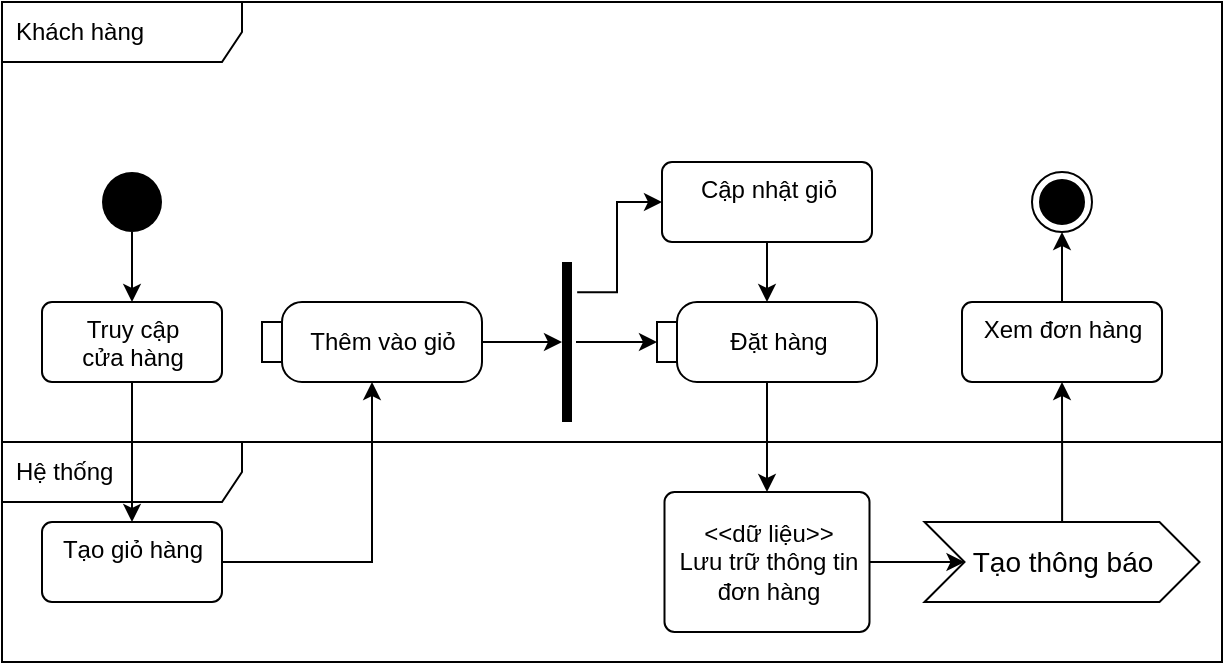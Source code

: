 <mxfile version="19.0.3" type="device"><diagram id="thpybB8SWdX_M1U9i28Z" name="Page-1"><mxGraphModel dx="943" dy="614" grid="1" gridSize="10" guides="1" tooltips="1" connect="1" arrows="1" fold="1" page="1" pageScale="1" pageWidth="827" pageHeight="1169" math="0" shadow="0"><root><mxCell id="0"/><mxCell id="1" parent="0"/><mxCell id="6Jexf3tjUWpMqnjfPMMu-4" value="Hệ thống" style="shape=umlFrame;whiteSpace=wrap;html=1;width=120;height=30;boundedLbl=1;verticalAlign=middle;align=left;spacingLeft=5;" parent="1" vertex="1"><mxGeometry x="70" y="260" width="610" height="110" as="geometry"/></mxCell><mxCell id="6Jexf3tjUWpMqnjfPMMu-3" value="Khách hàng" style="shape=umlFrame;whiteSpace=wrap;html=1;width=120;height=30;boundedLbl=1;verticalAlign=middle;align=left;spacingLeft=5;" parent="1" vertex="1"><mxGeometry x="70" y="40" width="610" height="220" as="geometry"/></mxCell><mxCell id="I8d7OpIrMS78GjrgncVJ-1" style="edgeStyle=orthogonalEdgeStyle;rounded=0;orthogonalLoop=1;jettySize=auto;html=1;" edge="1" parent="1" source="6Jexf3tjUWpMqnjfPMMu-1" target="6Jexf3tjUWpMqnjfPMMu-2"><mxGeometry relative="1" as="geometry"/></mxCell><mxCell id="6Jexf3tjUWpMqnjfPMMu-1" value="" style="ellipse;fillColor=#000000;strokeColor=none;" parent="1" vertex="1"><mxGeometry x="120" y="125" width="30" height="30" as="geometry"/></mxCell><mxCell id="6Jexf3tjUWpMqnjfPMMu-22" style="edgeStyle=orthogonalEdgeStyle;rounded=0;orthogonalLoop=1;jettySize=auto;html=1;entryX=0.5;entryY=0;entryDx=0;entryDy=0;" parent="1" source="6Jexf3tjUWpMqnjfPMMu-2" target="6Jexf3tjUWpMqnjfPMMu-5" edge="1"><mxGeometry relative="1" as="geometry"/></mxCell><mxCell id="6Jexf3tjUWpMqnjfPMMu-2" value="Truy cập&lt;br&gt;cửa hàng" style="html=1;align=center;verticalAlign=top;rounded=1;absoluteArcSize=1;arcSize=10;dashed=0;" parent="1" vertex="1"><mxGeometry x="90" y="190" width="90" height="40" as="geometry"/></mxCell><mxCell id="6Jexf3tjUWpMqnjfPMMu-23" style="edgeStyle=orthogonalEdgeStyle;rounded=0;orthogonalLoop=1;jettySize=auto;html=1;" parent="1" source="6Jexf3tjUWpMqnjfPMMu-5" target="6Jexf3tjUWpMqnjfPMMu-14" edge="1"><mxGeometry relative="1" as="geometry"/></mxCell><mxCell id="6Jexf3tjUWpMqnjfPMMu-5" value="Tạo giỏ hàng" style="html=1;align=center;verticalAlign=top;rounded=1;absoluteArcSize=1;arcSize=10;dashed=0;" parent="1" vertex="1"><mxGeometry x="90" y="300" width="90" height="40" as="geometry"/></mxCell><mxCell id="6Jexf3tjUWpMqnjfPMMu-24" style="edgeStyle=orthogonalEdgeStyle;rounded=0;orthogonalLoop=1;jettySize=auto;html=1;entryX=0;entryY=0.5;entryDx=0;entryDy=0;exitX=1.517;exitY=0.189;exitDx=0;exitDy=0;exitPerimeter=0;" parent="1" source="6Jexf3tjUWpMqnjfPMMu-27" target="6Jexf3tjUWpMqnjfPMMu-17" edge="1"><mxGeometry relative="1" as="geometry"/></mxCell><mxCell id="6Jexf3tjUWpMqnjfPMMu-26" style="edgeStyle=orthogonalEdgeStyle;rounded=0;orthogonalLoop=1;jettySize=auto;html=1;" parent="1" target="6Jexf3tjUWpMqnjfPMMu-19" edge="1"><mxGeometry relative="1" as="geometry"><mxPoint x="360" y="210" as="sourcePoint"/><Array as="points"><mxPoint x="357" y="210"/></Array></mxGeometry></mxCell><mxCell id="6Jexf3tjUWpMqnjfPMMu-28" style="edgeStyle=orthogonalEdgeStyle;rounded=0;orthogonalLoop=1;jettySize=auto;html=1;" parent="1" source="6Jexf3tjUWpMqnjfPMMu-14" target="6Jexf3tjUWpMqnjfPMMu-27" edge="1"><mxGeometry relative="1" as="geometry"/></mxCell><mxCell id="6Jexf3tjUWpMqnjfPMMu-14" value="Thêm vào giỏ" style="shape=mxgraph.uml25.action;html=1;align=center;verticalAlign=middle;absoluteArcSize=1;arcSize=10;dashed=0;spacingLeft=10;flipH=1;" parent="1" vertex="1"><mxGeometry x="200" y="190" width="110" height="40" as="geometry"/></mxCell><mxCell id="6Jexf3tjUWpMqnjfPMMu-25" style="edgeStyle=orthogonalEdgeStyle;rounded=0;orthogonalLoop=1;jettySize=auto;html=1;" parent="1" source="6Jexf3tjUWpMqnjfPMMu-17" target="6Jexf3tjUWpMqnjfPMMu-19" edge="1"><mxGeometry relative="1" as="geometry"/></mxCell><mxCell id="6Jexf3tjUWpMqnjfPMMu-17" value="Cập nhật giỏ" style="html=1;align=center;verticalAlign=top;rounded=1;absoluteArcSize=1;arcSize=10;dashed=0;" parent="1" vertex="1"><mxGeometry x="400" y="120" width="105" height="40" as="geometry"/></mxCell><mxCell id="6Jexf3tjUWpMqnjfPMMu-34" style="edgeStyle=orthogonalEdgeStyle;rounded=0;orthogonalLoop=1;jettySize=auto;html=1;entryX=0.5;entryY=0;entryDx=0;entryDy=0;" parent="1" source="6Jexf3tjUWpMqnjfPMMu-19" target="6Jexf3tjUWpMqnjfPMMu-35" edge="1"><mxGeometry relative="1" as="geometry"><mxPoint x="452.5" y="310" as="targetPoint"/></mxGeometry></mxCell><mxCell id="6Jexf3tjUWpMqnjfPMMu-19" value="Đặt hàng" style="shape=mxgraph.uml25.action;html=1;align=center;verticalAlign=middle;absoluteArcSize=1;arcSize=10;dashed=0;spacingLeft=10;flipH=1;" parent="1" vertex="1"><mxGeometry x="397.5" y="190" width="110" height="40" as="geometry"/></mxCell><mxCell id="6Jexf3tjUWpMqnjfPMMu-31" style="edgeStyle=orthogonalEdgeStyle;rounded=0;orthogonalLoop=1;jettySize=auto;html=1;" parent="1" source="6Jexf3tjUWpMqnjfPMMu-21" target="6Jexf3tjUWpMqnjfPMMu-30" edge="1"><mxGeometry relative="1" as="geometry"/></mxCell><mxCell id="6Jexf3tjUWpMqnjfPMMu-21" value="Xem đơn hàng" style="html=1;align=center;verticalAlign=top;rounded=1;absoluteArcSize=1;arcSize=10;dashed=0;" parent="1" vertex="1"><mxGeometry x="550" y="190" width="100" height="40" as="geometry"/></mxCell><mxCell id="6Jexf3tjUWpMqnjfPMMu-27" value="" style="html=1;points=[];perimeter=orthogonalPerimeter;fillColor=#000000;strokeColor=none;" parent="1" vertex="1"><mxGeometry x="350" y="170" width="5" height="80" as="geometry"/></mxCell><mxCell id="6Jexf3tjUWpMqnjfPMMu-30" value="" style="ellipse;html=1;shape=endState;fillColor=#000000;strokeColor=#000000;" parent="1" vertex="1"><mxGeometry x="585" y="125" width="30" height="30" as="geometry"/></mxCell><mxCell id="6Jexf3tjUWpMqnjfPMMu-37" style="edgeStyle=orthogonalEdgeStyle;rounded=0;orthogonalLoop=1;jettySize=auto;html=1;entryX=0;entryY=0;entryDx=20;entryDy=20;entryPerimeter=0;" parent="1" source="6Jexf3tjUWpMqnjfPMMu-35" target="6Jexf3tjUWpMqnjfPMMu-36" edge="1"><mxGeometry relative="1" as="geometry"/></mxCell><mxCell id="6Jexf3tjUWpMqnjfPMMu-35" value="&amp;lt;&amp;lt;dữ liệu&amp;gt;&amp;gt;&lt;br&gt;Lưu trữ thông tin&lt;br&gt;đơn hàng" style="html=1;align=center;verticalAlign=middle;rounded=1;absoluteArcSize=1;arcSize=10;dashed=0;" parent="1" vertex="1"><mxGeometry x="401.25" y="285" width="102.5" height="70" as="geometry"/></mxCell><mxCell id="6Jexf3tjUWpMqnjfPMMu-39" style="edgeStyle=orthogonalEdgeStyle;rounded=0;orthogonalLoop=1;jettySize=auto;html=1;entryX=0.5;entryY=1;entryDx=0;entryDy=0;" parent="1" source="6Jexf3tjUWpMqnjfPMMu-36" target="6Jexf3tjUWpMqnjfPMMu-21" edge="1"><mxGeometry relative="1" as="geometry"/></mxCell><mxCell id="6Jexf3tjUWpMqnjfPMMu-36" value="Tạo thông báo" style="html=1;shape=mxgraph.infographic.ribbonSimple;notch1=20;notch2=20;align=center;verticalAlign=middle;fontSize=14;fontStyle=0;fillColor=#FFFFFF;" parent="1" vertex="1"><mxGeometry x="531.25" y="300" width="137.5" height="40" as="geometry"/></mxCell></root></mxGraphModel></diagram></mxfile>